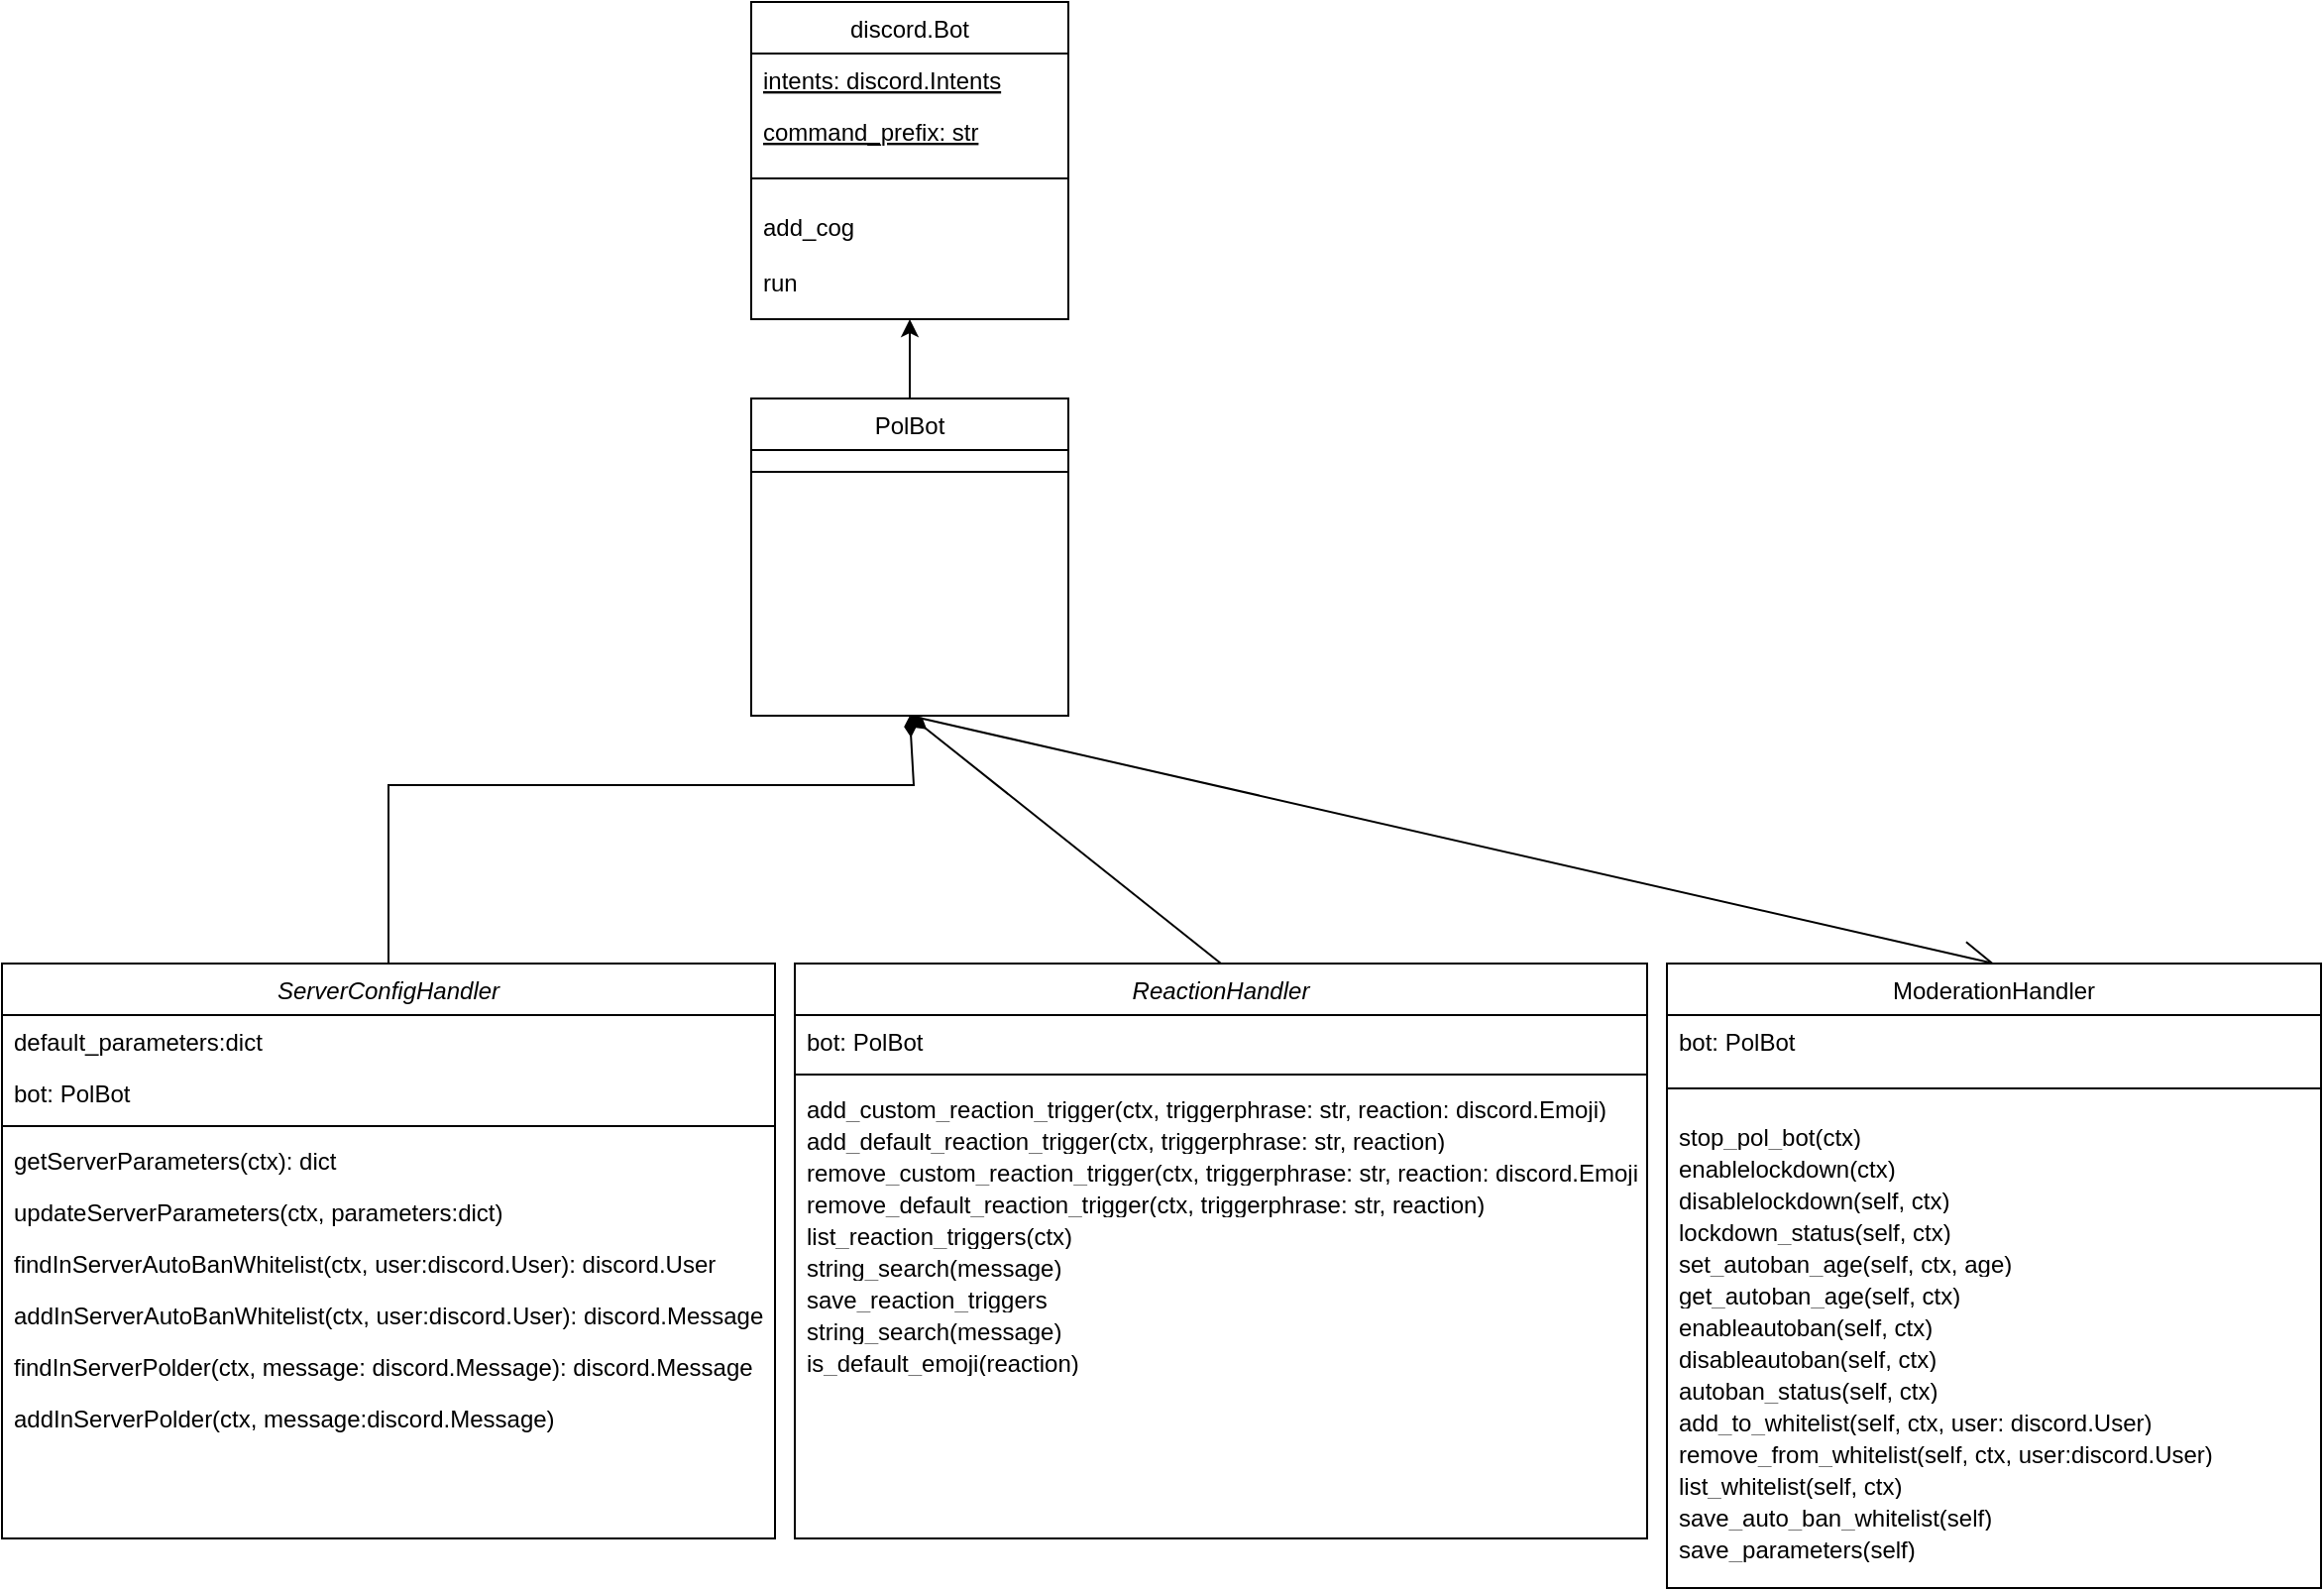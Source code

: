 <mxfile version="17.5.0" type="github">
  <diagram id="C5RBs43oDa-KdzZeNtuy" name="Page-1">
    <mxGraphModel dx="1790" dy="1036" grid="1" gridSize="10" guides="1" tooltips="1" connect="1" arrows="1" fold="1" page="1" pageScale="1" pageWidth="827" pageHeight="1169" math="0" shadow="0">
      <root>
        <mxCell id="WIyWlLk6GJQsqaUBKTNV-0" />
        <mxCell id="WIyWlLk6GJQsqaUBKTNV-1" parent="WIyWlLk6GJQsqaUBKTNV-0" />
        <mxCell id="futbrR1-YWrO3oFF-76m-0" value="ServerConfigHandler" style="swimlane;fontStyle=2;align=center;verticalAlign=top;childLayout=stackLayout;horizontal=1;startSize=26;horizontalStack=0;resizeParent=1;resizeLast=0;collapsible=1;marginBottom=0;rounded=0;shadow=0;strokeWidth=1;" parent="WIyWlLk6GJQsqaUBKTNV-1" vertex="1">
          <mxGeometry x="-430" y="1105" width="390" height="290" as="geometry">
            <mxRectangle x="230" y="140" width="160" height="26" as="alternateBounds" />
          </mxGeometry>
        </mxCell>
        <mxCell id="futbrR1-YWrO3oFF-76m-3" value="default_parameters:dict" style="text;align=left;verticalAlign=top;spacingLeft=4;spacingRight=4;overflow=hidden;rotatable=0;points=[[0,0.5],[1,0.5]];portConstraint=eastwest;rounded=0;shadow=0;html=0;" parent="futbrR1-YWrO3oFF-76m-0" vertex="1">
          <mxGeometry y="26" width="390" height="26" as="geometry" />
        </mxCell>
        <mxCell id="16yLQQdebjXsxoNWo0BA-1" value="bot: PolBot" style="text;align=left;verticalAlign=top;spacingLeft=4;spacingRight=4;overflow=hidden;rotatable=0;points=[[0,0.5],[1,0.5]];portConstraint=eastwest;rounded=0;shadow=0;html=0;" vertex="1" parent="futbrR1-YWrO3oFF-76m-0">
          <mxGeometry y="52" width="390" height="26" as="geometry" />
        </mxCell>
        <mxCell id="futbrR1-YWrO3oFF-76m-4" value="" style="line;html=1;strokeWidth=1;align=left;verticalAlign=middle;spacingTop=-1;spacingLeft=3;spacingRight=3;rotatable=0;labelPosition=right;points=[];portConstraint=eastwest;" parent="futbrR1-YWrO3oFF-76m-0" vertex="1">
          <mxGeometry y="78" width="390" height="8" as="geometry" />
        </mxCell>
        <mxCell id="futbrR1-YWrO3oFF-76m-25" value="getServerParameters(ctx): dict" style="text;align=left;verticalAlign=top;spacingLeft=4;spacingRight=4;overflow=hidden;rotatable=0;points=[[0,0.5],[1,0.5]];portConstraint=eastwest;" parent="futbrR1-YWrO3oFF-76m-0" vertex="1">
          <mxGeometry y="86" width="390" height="26" as="geometry" />
        </mxCell>
        <mxCell id="16yLQQdebjXsxoNWo0BA-3" value="updateServerParameters(ctx, parameters:dict)" style="text;align=left;verticalAlign=top;spacingLeft=4;spacingRight=4;overflow=hidden;rotatable=0;points=[[0,0.5],[1,0.5]];portConstraint=eastwest;" vertex="1" parent="futbrR1-YWrO3oFF-76m-0">
          <mxGeometry y="112" width="390" height="26" as="geometry" />
        </mxCell>
        <mxCell id="futbrR1-YWrO3oFF-76m-5" value="findInServerAutoBanWhitelist(ctx, user:discord.User): discord.User" style="text;align=left;verticalAlign=top;spacingLeft=4;spacingRight=4;overflow=hidden;rotatable=0;points=[[0,0.5],[1,0.5]];portConstraint=eastwest;" parent="futbrR1-YWrO3oFF-76m-0" vertex="1">
          <mxGeometry y="138" width="390" height="26" as="geometry" />
        </mxCell>
        <mxCell id="16yLQQdebjXsxoNWo0BA-4" value="addInServerAutoBanWhitelist(ctx, user:discord.User): discord.Message" style="text;align=left;verticalAlign=top;spacingLeft=4;spacingRight=4;overflow=hidden;rotatable=0;points=[[0,0.5],[1,0.5]];portConstraint=eastwest;" vertex="1" parent="futbrR1-YWrO3oFF-76m-0">
          <mxGeometry y="164" width="390" height="26" as="geometry" />
        </mxCell>
        <mxCell id="16yLQQdebjXsxoNWo0BA-0" value="findInServerPolder(ctx, message: discord.Message): discord.Message" style="text;align=left;verticalAlign=top;spacingLeft=4;spacingRight=4;overflow=hidden;rotatable=0;points=[[0,0.5],[1,0.5]];portConstraint=eastwest;" vertex="1" parent="futbrR1-YWrO3oFF-76m-0">
          <mxGeometry y="190" width="390" height="26" as="geometry" />
        </mxCell>
        <mxCell id="16yLQQdebjXsxoNWo0BA-5" value="addInServerPolder(ctx, message:discord.Message)" style="text;align=left;verticalAlign=top;spacingLeft=4;spacingRight=4;overflow=hidden;rotatable=0;points=[[0,0.5],[1,0.5]];portConstraint=eastwest;" vertex="1" parent="futbrR1-YWrO3oFF-76m-0">
          <mxGeometry y="216" width="390" height="26" as="geometry" />
        </mxCell>
        <mxCell id="futbrR1-YWrO3oFF-76m-6" value="" style="endArrow=none;startArrow=diamondThin;endFill=0;startFill=1;html=1;verticalAlign=bottom;labelBackgroundColor=none;strokeWidth=1;startSize=8;endSize=8;rounded=0;entryX=0.5;entryY=0;entryDx=0;entryDy=0;exitX=0.5;exitY=1;exitDx=0;exitDy=0;" parent="WIyWlLk6GJQsqaUBKTNV-1" source="futbrR1-YWrO3oFF-76m-17" target="futbrR1-YWrO3oFF-76m-0" edge="1">
          <mxGeometry width="160" relative="1" as="geometry">
            <mxPoint x="-10.5" y="735" as="sourcePoint" />
            <mxPoint x="-250" y="865" as="targetPoint" />
            <Array as="points">
              <mxPoint x="30" y="1015" />
              <mxPoint x="-235" y="1015" />
            </Array>
          </mxGeometry>
        </mxCell>
        <mxCell id="futbrR1-YWrO3oFF-76m-7" value="discord.Bot" style="swimlane;fontStyle=0;align=center;verticalAlign=top;childLayout=stackLayout;horizontal=1;startSize=26;horizontalStack=0;resizeParent=1;resizeLast=0;collapsible=1;marginBottom=0;rounded=0;shadow=0;strokeWidth=1;" parent="WIyWlLk6GJQsqaUBKTNV-1" vertex="1">
          <mxGeometry x="-52" y="620" width="160" height="160" as="geometry">
            <mxRectangle x="270" y="530" width="160" height="26" as="alternateBounds" />
          </mxGeometry>
        </mxCell>
        <mxCell id="futbrR1-YWrO3oFF-76m-11" value="intents: discord.Intents" style="text;align=left;verticalAlign=top;spacingLeft=4;spacingRight=4;overflow=hidden;rotatable=0;points=[[0,0.5],[1,0.5]];portConstraint=eastwest;fontStyle=4" parent="futbrR1-YWrO3oFF-76m-7" vertex="1">
          <mxGeometry y="26" width="160" height="26" as="geometry" />
        </mxCell>
        <mxCell id="futbrR1-YWrO3oFF-76m-15" value="command_prefix: str" style="text;align=left;verticalAlign=top;spacingLeft=4;spacingRight=4;overflow=hidden;rotatable=0;points=[[0,0.5],[1,0.5]];portConstraint=eastwest;fontStyle=4" parent="futbrR1-YWrO3oFF-76m-7" vertex="1">
          <mxGeometry y="52" width="160" height="26" as="geometry" />
        </mxCell>
        <mxCell id="futbrR1-YWrO3oFF-76m-10" value="" style="line;html=1;strokeWidth=1;align=left;verticalAlign=middle;spacingTop=-1;spacingLeft=3;spacingRight=3;rotatable=0;labelPosition=right;points=[];portConstraint=eastwest;" parent="futbrR1-YWrO3oFF-76m-7" vertex="1">
          <mxGeometry y="78" width="160" height="22" as="geometry" />
        </mxCell>
        <mxCell id="futbrR1-YWrO3oFF-76m-12" value="add_cog" style="text;align=left;verticalAlign=top;spacingLeft=4;spacingRight=4;overflow=hidden;rotatable=0;points=[[0,0.5],[1,0.5]];portConstraint=eastwest;" parent="futbrR1-YWrO3oFF-76m-7" vertex="1">
          <mxGeometry y="100" width="160" height="28" as="geometry" />
        </mxCell>
        <mxCell id="futbrR1-YWrO3oFF-76m-16" value="run" style="text;align=left;verticalAlign=top;spacingLeft=4;spacingRight=4;overflow=hidden;rotatable=0;points=[[0,0.5],[1,0.5]];portConstraint=eastwest;" parent="futbrR1-YWrO3oFF-76m-7" vertex="1">
          <mxGeometry y="128" width="160" height="28" as="geometry" />
        </mxCell>
        <mxCell id="futbrR1-YWrO3oFF-76m-24" style="edgeStyle=orthogonalEdgeStyle;rounded=0;orthogonalLoop=1;jettySize=auto;html=1;entryX=0.5;entryY=1;entryDx=0;entryDy=0;" parent="WIyWlLk6GJQsqaUBKTNV-1" source="futbrR1-YWrO3oFF-76m-17" target="futbrR1-YWrO3oFF-76m-7" edge="1">
          <mxGeometry relative="1" as="geometry" />
        </mxCell>
        <mxCell id="16yLQQdebjXsxoNWo0BA-26" value="" style="edgeStyle=none;curved=1;rounded=0;orthogonalLoop=1;jettySize=auto;html=1;endArrow=open;startSize=14;endSize=14;sourcePerimeterSpacing=8;targetPerimeterSpacing=8;entryX=0.5;entryY=0;entryDx=0;entryDy=0;exitX=0.5;exitY=1;exitDx=0;exitDy=0;" edge="1" parent="WIyWlLk6GJQsqaUBKTNV-1" source="futbrR1-YWrO3oFF-76m-17" target="16yLQQdebjXsxoNWo0BA-24">
          <mxGeometry relative="1" as="geometry" />
        </mxCell>
        <mxCell id="futbrR1-YWrO3oFF-76m-17" value="PolBot" style="swimlane;fontStyle=0;align=center;verticalAlign=top;childLayout=stackLayout;horizontal=1;startSize=26;horizontalStack=0;resizeParent=1;resizeLast=0;collapsible=1;marginBottom=0;rounded=0;shadow=0;strokeWidth=1;" parent="WIyWlLk6GJQsqaUBKTNV-1" vertex="1">
          <mxGeometry x="-52" y="820" width="160" height="160" as="geometry">
            <mxRectangle x="270" y="530" width="160" height="26" as="alternateBounds" />
          </mxGeometry>
        </mxCell>
        <mxCell id="futbrR1-YWrO3oFF-76m-20" value="" style="line;html=1;strokeWidth=1;align=left;verticalAlign=middle;spacingTop=-1;spacingLeft=3;spacingRight=3;rotatable=0;labelPosition=right;points=[];portConstraint=eastwest;" parent="futbrR1-YWrO3oFF-76m-17" vertex="1">
          <mxGeometry y="26" width="160" height="22" as="geometry" />
        </mxCell>
        <mxCell id="futbrR1-YWrO3oFF-76m-28" value="ReactionHandler" style="swimlane;fontStyle=2;align=center;verticalAlign=top;childLayout=stackLayout;horizontal=1;startSize=26;horizontalStack=0;resizeParent=1;resizeLast=0;collapsible=1;marginBottom=0;rounded=0;shadow=0;strokeWidth=1;" parent="WIyWlLk6GJQsqaUBKTNV-1" vertex="1">
          <mxGeometry x="-30" y="1105" width="430" height="290" as="geometry">
            <mxRectangle x="230" y="140" width="160" height="26" as="alternateBounds" />
          </mxGeometry>
        </mxCell>
        <mxCell id="16yLQQdebjXsxoNWo0BA-2" value="bot: PolBot" style="text;align=left;verticalAlign=top;spacingLeft=4;spacingRight=4;overflow=hidden;rotatable=0;points=[[0,0.5],[1,0.5]];portConstraint=eastwest;rounded=0;shadow=0;html=0;" vertex="1" parent="futbrR1-YWrO3oFF-76m-28">
          <mxGeometry y="26" width="430" height="26" as="geometry" />
        </mxCell>
        <mxCell id="futbrR1-YWrO3oFF-76m-30" value="" style="line;html=1;strokeWidth=1;align=left;verticalAlign=middle;spacingTop=-1;spacingLeft=3;spacingRight=3;rotatable=0;labelPosition=right;points=[];portConstraint=eastwest;" parent="futbrR1-YWrO3oFF-76m-28" vertex="1">
          <mxGeometry y="52" width="430" height="8" as="geometry" />
        </mxCell>
        <mxCell id="futbrR1-YWrO3oFF-76m-26" value="add_custom_reaction_trigger(ctx, triggerphrase: str, reaction: discord.Emoji)" style="text;align=left;verticalAlign=top;spacingLeft=4;spacingRight=4;overflow=hidden;rotatable=0;points=[[0,0.5],[1,0.5]];portConstraint=eastwest;" parent="futbrR1-YWrO3oFF-76m-28" vertex="1">
          <mxGeometry y="60" width="430" height="16" as="geometry" />
        </mxCell>
        <mxCell id="16yLQQdebjXsxoNWo0BA-8" value="add_default_reaction_trigger(ctx, triggerphrase: str, reaction)" style="text;align=left;verticalAlign=top;spacingLeft=4;spacingRight=4;overflow=hidden;rotatable=0;points=[[0,0.5],[1,0.5]];portConstraint=eastwest;" vertex="1" parent="futbrR1-YWrO3oFF-76m-28">
          <mxGeometry y="76" width="430" height="16" as="geometry" />
        </mxCell>
        <mxCell id="16yLQQdebjXsxoNWo0BA-9" value="remove_custom_reaction_trigger(ctx, triggerphrase: str, reaction: discord.Emoji)" style="text;align=left;verticalAlign=top;spacingLeft=4;spacingRight=4;overflow=hidden;rotatable=0;points=[[0,0.5],[1,0.5]];portConstraint=eastwest;" vertex="1" parent="futbrR1-YWrO3oFF-76m-28">
          <mxGeometry y="92" width="430" height="16" as="geometry" />
        </mxCell>
        <mxCell id="16yLQQdebjXsxoNWo0BA-10" value="remove_default_reaction_trigger(ctx, triggerphrase: str, reaction)" style="text;align=left;verticalAlign=top;spacingLeft=4;spacingRight=4;overflow=hidden;rotatable=0;points=[[0,0.5],[1,0.5]];portConstraint=eastwest;" vertex="1" parent="futbrR1-YWrO3oFF-76m-28">
          <mxGeometry y="108" width="430" height="16" as="geometry" />
        </mxCell>
        <mxCell id="16yLQQdebjXsxoNWo0BA-19" value="list_reaction_triggers(ctx)" style="text;align=left;verticalAlign=top;spacingLeft=4;spacingRight=4;overflow=hidden;rotatable=0;points=[[0,0.5],[1,0.5]];portConstraint=eastwest;" vertex="1" parent="futbrR1-YWrO3oFF-76m-28">
          <mxGeometry y="124" width="430" height="16" as="geometry" />
        </mxCell>
        <mxCell id="16yLQQdebjXsxoNWo0BA-20" value="string_search(message)" style="text;align=left;verticalAlign=top;spacingLeft=4;spacingRight=4;overflow=hidden;rotatable=0;points=[[0,0.5],[1,0.5]];portConstraint=eastwest;" vertex="1" parent="futbrR1-YWrO3oFF-76m-28">
          <mxGeometry y="140" width="430" height="16" as="geometry" />
        </mxCell>
        <mxCell id="16yLQQdebjXsxoNWo0BA-21" value="save_reaction_triggers" style="text;align=left;verticalAlign=top;spacingLeft=4;spacingRight=4;overflow=hidden;rotatable=0;points=[[0,0.5],[1,0.5]];portConstraint=eastwest;" vertex="1" parent="futbrR1-YWrO3oFF-76m-28">
          <mxGeometry y="156" width="430" height="16" as="geometry" />
        </mxCell>
        <mxCell id="16yLQQdebjXsxoNWo0BA-22" value="string_search(message)" style="text;align=left;verticalAlign=top;spacingLeft=4;spacingRight=4;overflow=hidden;rotatable=0;points=[[0,0.5],[1,0.5]];portConstraint=eastwest;" vertex="1" parent="futbrR1-YWrO3oFF-76m-28">
          <mxGeometry y="172" width="430" height="16" as="geometry" />
        </mxCell>
        <mxCell id="16yLQQdebjXsxoNWo0BA-23" value="is_default_emoji(reaction)" style="text;align=left;verticalAlign=top;spacingLeft=4;spacingRight=4;overflow=hidden;rotatable=0;points=[[0,0.5],[1,0.5]];portConstraint=eastwest;" vertex="1" parent="futbrR1-YWrO3oFF-76m-28">
          <mxGeometry y="188" width="430" height="16" as="geometry" />
        </mxCell>
        <mxCell id="futbrR1-YWrO3oFF-76m-34" value="" style="endArrow=none;startArrow=diamondThin;endFill=0;startFill=1;html=1;verticalAlign=bottom;labelBackgroundColor=none;strokeWidth=1;startSize=8;endSize=8;rounded=0;entryX=0.5;entryY=0;entryDx=0;entryDy=0;exitX=0.5;exitY=1;exitDx=0;exitDy=0;" parent="WIyWlLk6GJQsqaUBKTNV-1" source="futbrR1-YWrO3oFF-76m-17" target="futbrR1-YWrO3oFF-76m-28" edge="1">
          <mxGeometry width="160" relative="1" as="geometry">
            <mxPoint x="110" y="965" as="sourcePoint" />
            <mxPoint x="-120" y="1095" as="targetPoint" />
            <Array as="points" />
          </mxGeometry>
        </mxCell>
        <mxCell id="16yLQQdebjXsxoNWo0BA-24" value="ModerationHandler" style="swimlane;fontStyle=0;align=center;verticalAlign=top;childLayout=stackLayout;horizontal=1;startSize=26;horizontalStack=0;resizeParent=1;resizeLast=0;collapsible=1;marginBottom=0;rounded=0;shadow=0;strokeWidth=1;hachureGap=4;" vertex="1" parent="WIyWlLk6GJQsqaUBKTNV-1">
          <mxGeometry x="410" y="1105" width="330" height="315" as="geometry">
            <mxRectangle x="270" y="530" width="160" height="26" as="alternateBounds" />
          </mxGeometry>
        </mxCell>
        <mxCell id="16yLQQdebjXsxoNWo0BA-27" value="bot: PolBot" style="text;align=left;verticalAlign=top;spacingLeft=4;spacingRight=4;overflow=hidden;rotatable=0;points=[[0,0.5],[1,0.5]];portConstraint=eastwest;rounded=0;shadow=0;html=0;" vertex="1" parent="16yLQQdebjXsxoNWo0BA-24">
          <mxGeometry y="26" width="330" height="26" as="geometry" />
        </mxCell>
        <mxCell id="16yLQQdebjXsxoNWo0BA-25" value="" style="line;html=1;strokeWidth=1;align=left;verticalAlign=middle;spacingTop=-1;spacingLeft=3;spacingRight=3;rotatable=0;labelPosition=right;points=[];portConstraint=eastwest;" vertex="1" parent="16yLQQdebjXsxoNWo0BA-24">
          <mxGeometry y="52" width="330" height="22" as="geometry" />
        </mxCell>
        <mxCell id="16yLQQdebjXsxoNWo0BA-28" value="stop_pol_bot(ctx)" style="text;align=left;verticalAlign=top;spacingLeft=4;spacingRight=4;overflow=hidden;rotatable=0;points=[[0,0.5],[1,0.5]];portConstraint=eastwest;" vertex="1" parent="16yLQQdebjXsxoNWo0BA-24">
          <mxGeometry y="74" width="330" height="16" as="geometry" />
        </mxCell>
        <mxCell id="16yLQQdebjXsxoNWo0BA-29" value="enablelockdown(ctx)" style="text;align=left;verticalAlign=top;spacingLeft=4;spacingRight=4;overflow=hidden;rotatable=0;points=[[0,0.5],[1,0.5]];portConstraint=eastwest;" vertex="1" parent="16yLQQdebjXsxoNWo0BA-24">
          <mxGeometry y="90" width="330" height="16" as="geometry" />
        </mxCell>
        <mxCell id="16yLQQdebjXsxoNWo0BA-30" value="disablelockdown(self, ctx)" style="text;align=left;verticalAlign=top;spacingLeft=4;spacingRight=4;overflow=hidden;rotatable=0;points=[[0,0.5],[1,0.5]];portConstraint=eastwest;" vertex="1" parent="16yLQQdebjXsxoNWo0BA-24">
          <mxGeometry y="106" width="330" height="16" as="geometry" />
        </mxCell>
        <mxCell id="16yLQQdebjXsxoNWo0BA-31" value="lockdown_status(self, ctx)" style="text;align=left;verticalAlign=top;spacingLeft=4;spacingRight=4;overflow=hidden;rotatable=0;points=[[0,0.5],[1,0.5]];portConstraint=eastwest;" vertex="1" parent="16yLQQdebjXsxoNWo0BA-24">
          <mxGeometry y="122" width="330" height="16" as="geometry" />
        </mxCell>
        <mxCell id="16yLQQdebjXsxoNWo0BA-32" value="set_autoban_age(self, ctx, age)" style="text;align=left;verticalAlign=top;spacingLeft=4;spacingRight=4;overflow=hidden;rotatable=0;points=[[0,0.5],[1,0.5]];portConstraint=eastwest;" vertex="1" parent="16yLQQdebjXsxoNWo0BA-24">
          <mxGeometry y="138" width="330" height="16" as="geometry" />
        </mxCell>
        <mxCell id="16yLQQdebjXsxoNWo0BA-33" value="get_autoban_age(self, ctx)" style="text;align=left;verticalAlign=top;spacingLeft=4;spacingRight=4;overflow=hidden;rotatable=0;points=[[0,0.5],[1,0.5]];portConstraint=eastwest;" vertex="1" parent="16yLQQdebjXsxoNWo0BA-24">
          <mxGeometry y="154" width="330" height="16" as="geometry" />
        </mxCell>
        <mxCell id="16yLQQdebjXsxoNWo0BA-34" value="enableautoban(self, ctx)" style="text;align=left;verticalAlign=top;spacingLeft=4;spacingRight=4;overflow=hidden;rotatable=0;points=[[0,0.5],[1,0.5]];portConstraint=eastwest;" vertex="1" parent="16yLQQdebjXsxoNWo0BA-24">
          <mxGeometry y="170" width="330" height="16" as="geometry" />
        </mxCell>
        <mxCell id="16yLQQdebjXsxoNWo0BA-35" value="disableautoban(self, ctx)" style="text;align=left;verticalAlign=top;spacingLeft=4;spacingRight=4;overflow=hidden;rotatable=0;points=[[0,0.5],[1,0.5]];portConstraint=eastwest;" vertex="1" parent="16yLQQdebjXsxoNWo0BA-24">
          <mxGeometry y="186" width="330" height="16" as="geometry" />
        </mxCell>
        <mxCell id="16yLQQdebjXsxoNWo0BA-36" value="autoban_status(self, ctx)" style="text;align=left;verticalAlign=top;spacingLeft=4;spacingRight=4;overflow=hidden;rotatable=0;points=[[0,0.5],[1,0.5]];portConstraint=eastwest;" vertex="1" parent="16yLQQdebjXsxoNWo0BA-24">
          <mxGeometry y="202" width="330" height="16" as="geometry" />
        </mxCell>
        <mxCell id="16yLQQdebjXsxoNWo0BA-37" value="add_to_whitelist(self, ctx, user: discord.User)" style="text;align=left;verticalAlign=top;spacingLeft=4;spacingRight=4;overflow=hidden;rotatable=0;points=[[0,0.5],[1,0.5]];portConstraint=eastwest;" vertex="1" parent="16yLQQdebjXsxoNWo0BA-24">
          <mxGeometry y="218" width="330" height="16" as="geometry" />
        </mxCell>
        <mxCell id="16yLQQdebjXsxoNWo0BA-38" value="remove_from_whitelist(self, ctx, user:discord.User)" style="text;align=left;verticalAlign=top;spacingLeft=4;spacingRight=4;overflow=hidden;rotatable=0;points=[[0,0.5],[1,0.5]];portConstraint=eastwest;" vertex="1" parent="16yLQQdebjXsxoNWo0BA-24">
          <mxGeometry y="234" width="330" height="16" as="geometry" />
        </mxCell>
        <mxCell id="16yLQQdebjXsxoNWo0BA-39" value="list_whitelist(self, ctx)" style="text;align=left;verticalAlign=top;spacingLeft=4;spacingRight=4;overflow=hidden;rotatable=0;points=[[0,0.5],[1,0.5]];portConstraint=eastwest;" vertex="1" parent="16yLQQdebjXsxoNWo0BA-24">
          <mxGeometry y="250" width="330" height="16" as="geometry" />
        </mxCell>
        <mxCell id="16yLQQdebjXsxoNWo0BA-40" value="save_auto_ban_whitelist(self)" style="text;align=left;verticalAlign=top;spacingLeft=4;spacingRight=4;overflow=hidden;rotatable=0;points=[[0,0.5],[1,0.5]];portConstraint=eastwest;" vertex="1" parent="16yLQQdebjXsxoNWo0BA-24">
          <mxGeometry y="266" width="330" height="16" as="geometry" />
        </mxCell>
        <mxCell id="16yLQQdebjXsxoNWo0BA-41" value="save_parameters(self)" style="text;align=left;verticalAlign=top;spacingLeft=4;spacingRight=4;overflow=hidden;rotatable=0;points=[[0,0.5],[1,0.5]];portConstraint=eastwest;" vertex="1" parent="16yLQQdebjXsxoNWo0BA-24">
          <mxGeometry y="282" width="330" height="16" as="geometry" />
        </mxCell>
      </root>
    </mxGraphModel>
  </diagram>
</mxfile>
